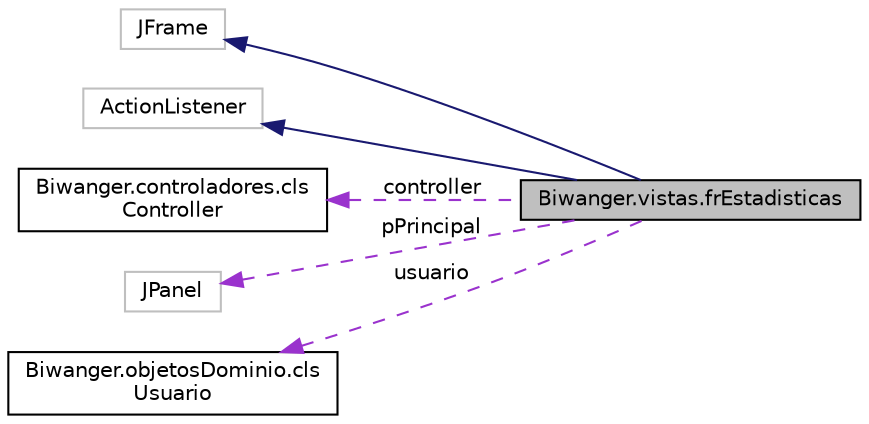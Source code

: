 digraph "Biwanger.vistas.frEstadisticas"
{
 // LATEX_PDF_SIZE
  edge [fontname="Helvetica",fontsize="10",labelfontname="Helvetica",labelfontsize="10"];
  node [fontname="Helvetica",fontsize="10",shape=record];
  rankdir="LR";
  Node1 [label="Biwanger.vistas.frEstadisticas",height=0.2,width=0.4,color="black", fillcolor="grey75", style="filled", fontcolor="black",tooltip=" "];
  Node2 -> Node1 [dir="back",color="midnightblue",fontsize="10",style="solid",fontname="Helvetica"];
  Node2 [label="JFrame",height=0.2,width=0.4,color="grey75", fillcolor="white", style="filled",tooltip=" "];
  Node3 -> Node1 [dir="back",color="midnightblue",fontsize="10",style="solid",fontname="Helvetica"];
  Node3 [label="ActionListener",height=0.2,width=0.4,color="grey75", fillcolor="white", style="filled",tooltip=" "];
  Node4 -> Node1 [dir="back",color="darkorchid3",fontsize="10",style="dashed",label=" controller" ,fontname="Helvetica"];
  Node4 [label="Biwanger.controladores.cls\lController",height=0.2,width=0.4,color="black", fillcolor="white", style="filled",URL="$class_biwanger_1_1controladores_1_1cls_controller.html",tooltip="Clase para la conexión y comunicación con la parte servidora del proyecto."];
  Node5 -> Node1 [dir="back",color="darkorchid3",fontsize="10",style="dashed",label=" pPrincipal" ,fontname="Helvetica"];
  Node5 [label="JPanel",height=0.2,width=0.4,color="grey75", fillcolor="white", style="filled",tooltip=" "];
  Node6 -> Node1 [dir="back",color="darkorchid3",fontsize="10",style="dashed",label=" usuario" ,fontname="Helvetica"];
  Node6 [label="Biwanger.objetosDominio.cls\lUsuario",height=0.2,width=0.4,color="black", fillcolor="white", style="filled",URL="$class_biwanger_1_1objetos_dominio_1_1cls_usuario.html",tooltip="Clase del objeto Usuario."];
}
